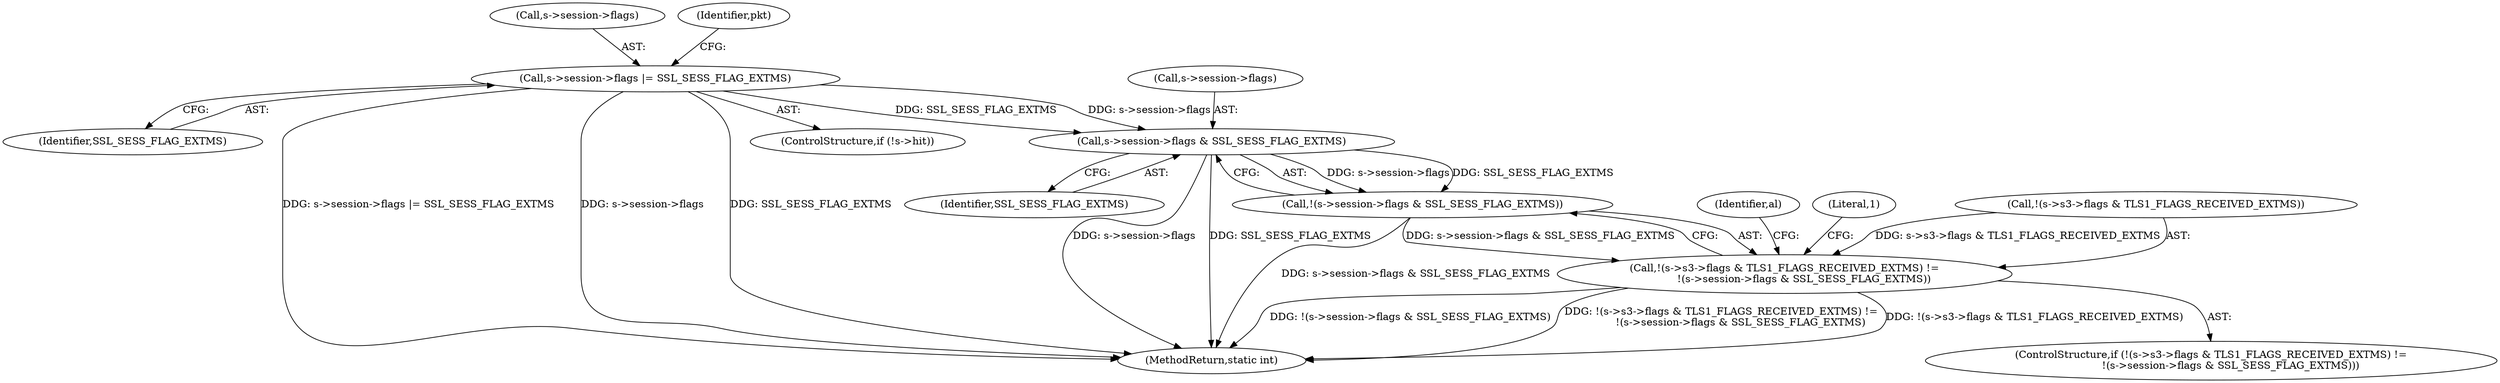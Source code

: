 digraph "0_openssl_4ad93618d26a3ea23d36ad5498ff4f59eff3a4d2_8@pointer" {
"1001002" [label="(Call,s->session->flags & SSL_SESS_FLAG_EXTMS)"];
"1000870" [label="(Call,s->session->flags |= SSL_SESS_FLAG_EXTMS)"];
"1001001" [label="(Call,!(s->session->flags & SSL_SESS_FLAG_EXTMS))"];
"1000992" [label="(Call,!(s->s3->flags & TLS1_FLAGS_RECEIVED_EXTMS) !=\n            !(s->session->flags & SSL_SESS_FLAG_EXTMS))"];
"1001008" [label="(Identifier,SSL_SESS_FLAG_EXTMS)"];
"1001003" [label="(Call,s->session->flags)"];
"1000876" [label="(Identifier,SSL_SESS_FLAG_EXTMS)"];
"1000991" [label="(ControlStructure,if (!(s->s3->flags & TLS1_FLAGS_RECEIVED_EXTMS) !=\n            !(s->session->flags & SSL_SESS_FLAG_EXTMS)))"];
"1001012" [label="(Identifier,al)"];
"1001021" [label="(MethodReturn,static int)"];
"1001020" [label="(Literal,1)"];
"1000993" [label="(Call,!(s->s3->flags & TLS1_FLAGS_RECEIVED_EXTMS))"];
"1000865" [label="(ControlStructure,if (!s->hit))"];
"1000992" [label="(Call,!(s->s3->flags & TLS1_FLAGS_RECEIVED_EXTMS) !=\n            !(s->session->flags & SSL_SESS_FLAG_EXTMS))"];
"1000871" [label="(Call,s->session->flags)"];
"1001002" [label="(Call,s->session->flags & SSL_SESS_FLAG_EXTMS)"];
"1000870" [label="(Call,s->session->flags |= SSL_SESS_FLAG_EXTMS)"];
"1000211" [label="(Identifier,pkt)"];
"1001001" [label="(Call,!(s->session->flags & SSL_SESS_FLAG_EXTMS))"];
"1001002" -> "1001001"  [label="AST: "];
"1001002" -> "1001008"  [label="CFG: "];
"1001003" -> "1001002"  [label="AST: "];
"1001008" -> "1001002"  [label="AST: "];
"1001001" -> "1001002"  [label="CFG: "];
"1001002" -> "1001021"  [label="DDG: s->session->flags"];
"1001002" -> "1001021"  [label="DDG: SSL_SESS_FLAG_EXTMS"];
"1001002" -> "1001001"  [label="DDG: s->session->flags"];
"1001002" -> "1001001"  [label="DDG: SSL_SESS_FLAG_EXTMS"];
"1000870" -> "1001002"  [label="DDG: s->session->flags"];
"1000870" -> "1001002"  [label="DDG: SSL_SESS_FLAG_EXTMS"];
"1000870" -> "1000865"  [label="AST: "];
"1000870" -> "1000876"  [label="CFG: "];
"1000871" -> "1000870"  [label="AST: "];
"1000876" -> "1000870"  [label="AST: "];
"1000211" -> "1000870"  [label="CFG: "];
"1000870" -> "1001021"  [label="DDG: s->session->flags |= SSL_SESS_FLAG_EXTMS"];
"1000870" -> "1001021"  [label="DDG: s->session->flags"];
"1000870" -> "1001021"  [label="DDG: SSL_SESS_FLAG_EXTMS"];
"1001001" -> "1000992"  [label="AST: "];
"1000992" -> "1001001"  [label="CFG: "];
"1001001" -> "1001021"  [label="DDG: s->session->flags & SSL_SESS_FLAG_EXTMS"];
"1001001" -> "1000992"  [label="DDG: s->session->flags & SSL_SESS_FLAG_EXTMS"];
"1000992" -> "1000991"  [label="AST: "];
"1000993" -> "1000992"  [label="AST: "];
"1001012" -> "1000992"  [label="CFG: "];
"1001020" -> "1000992"  [label="CFG: "];
"1000992" -> "1001021"  [label="DDG: !(s->s3->flags & TLS1_FLAGS_RECEIVED_EXTMS)"];
"1000992" -> "1001021"  [label="DDG: !(s->session->flags & SSL_SESS_FLAG_EXTMS)"];
"1000992" -> "1001021"  [label="DDG: !(s->s3->flags & TLS1_FLAGS_RECEIVED_EXTMS) !=\n            !(s->session->flags & SSL_SESS_FLAG_EXTMS)"];
"1000993" -> "1000992"  [label="DDG: s->s3->flags & TLS1_FLAGS_RECEIVED_EXTMS"];
}
